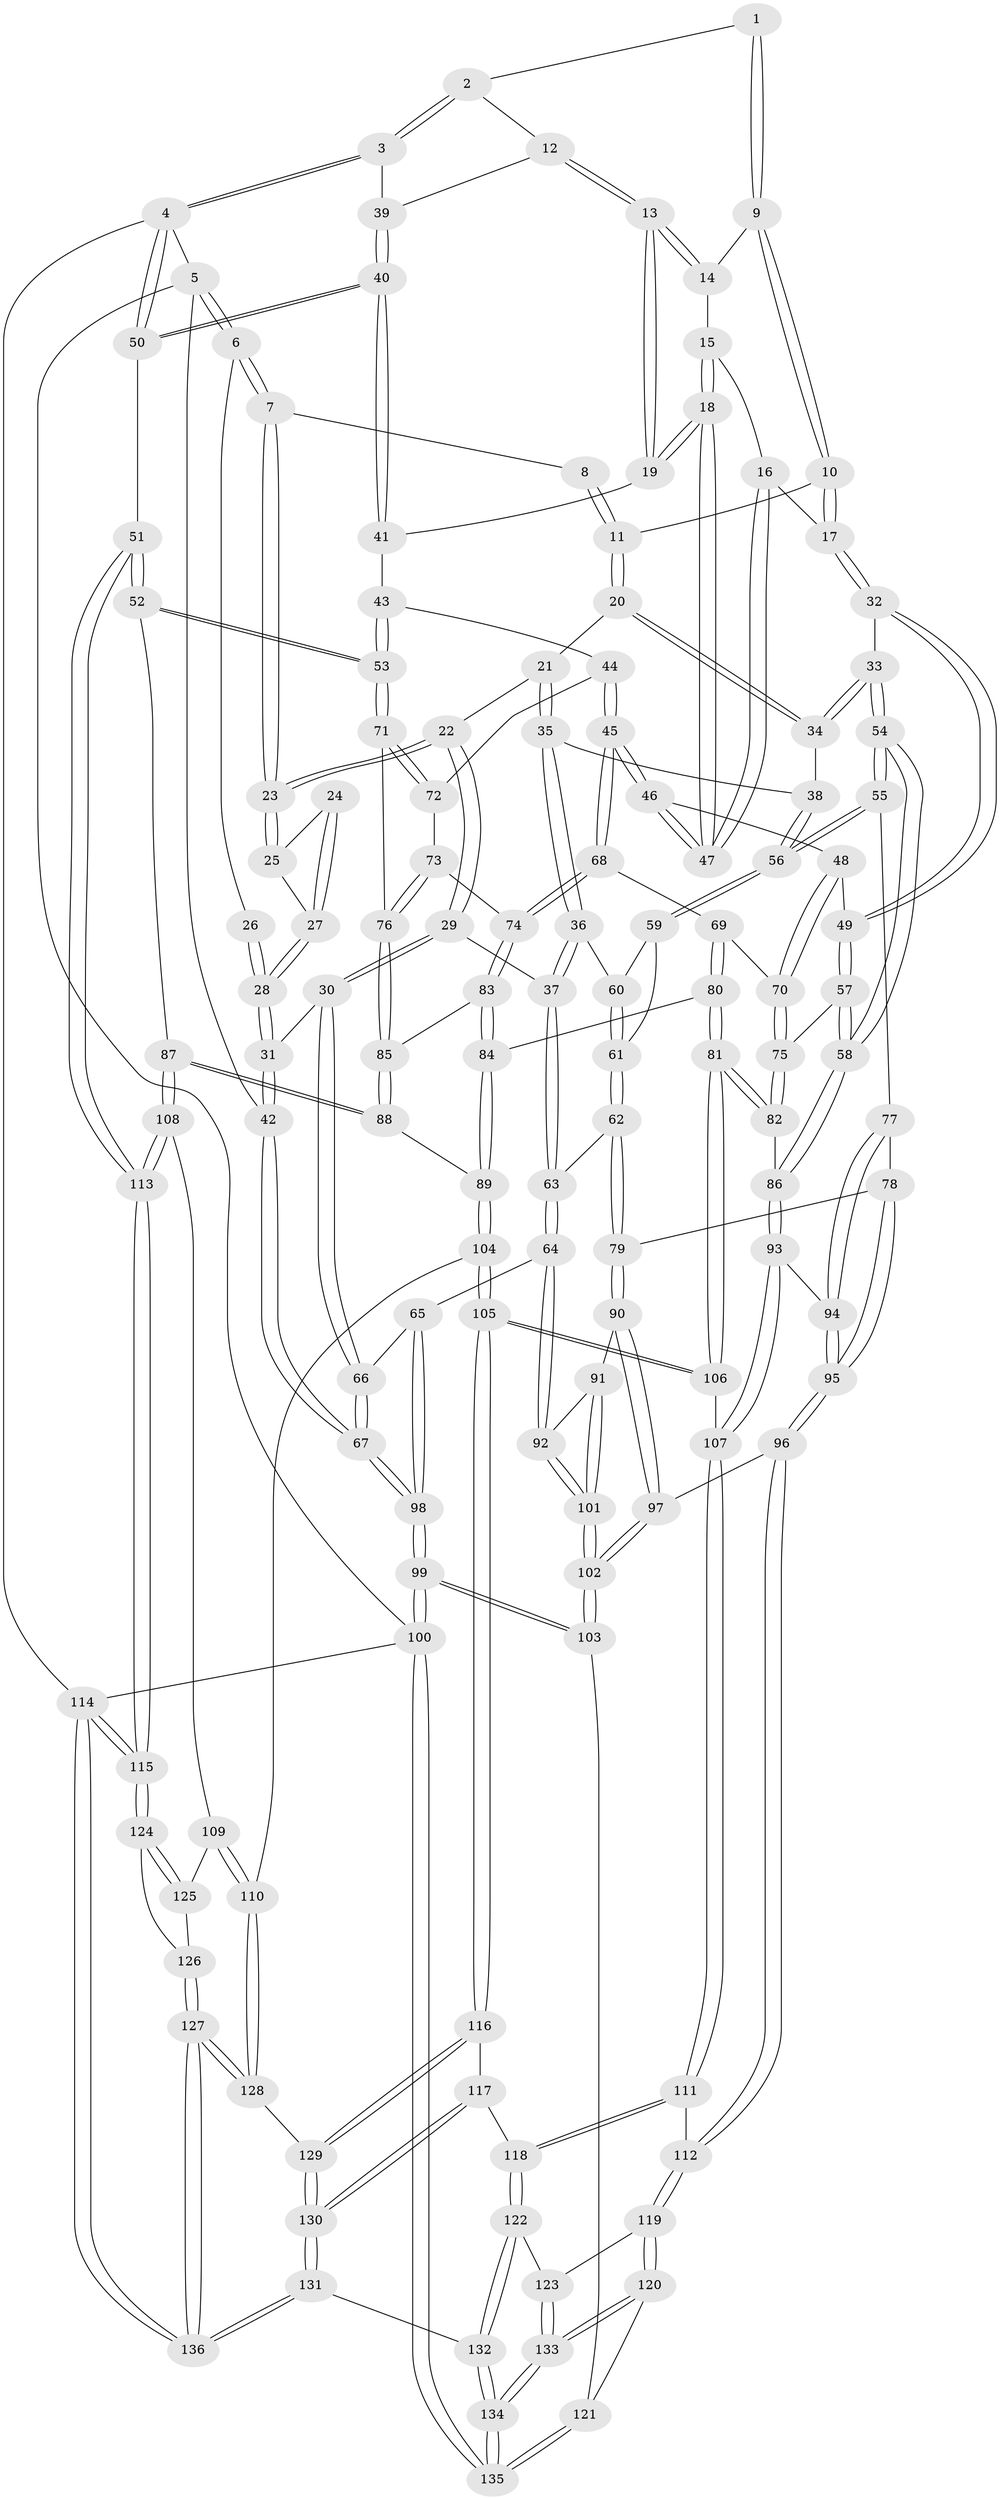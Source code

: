 // coarse degree distribution, {2: 0.07317073170731707, 3: 0.6707317073170732, 4: 0.17073170731707318, 5: 0.08536585365853659}
// Generated by graph-tools (version 1.1) at 2025/54/03/04/25 22:54:44]
// undirected, 136 vertices, 337 edges
graph export_dot {
  node [color=gray90,style=filled];
  1 [pos="+0.635905172171433+0"];
  2 [pos="+0.8771591784878685+0"];
  3 [pos="+1+0"];
  4 [pos="+1+0"];
  5 [pos="+0+0"];
  6 [pos="+0+0"];
  7 [pos="+0.003483838529676158+0"];
  8 [pos="+0.24416086538149356+0"];
  9 [pos="+0.6256369242111312+0"];
  10 [pos="+0.5061365213486493+0.10141103687103573"];
  11 [pos="+0.34207285955803773+0.08585381763803412"];
  12 [pos="+0.8156015526454437+0.1419060474906756"];
  13 [pos="+0.8043023905368847+0.16691072309075258"];
  14 [pos="+0.6622525137599462+0"];
  15 [pos="+0.665889005215554+0.024248536459917574"];
  16 [pos="+0.5855017474095425+0.21188448648887234"];
  17 [pos="+0.5572438337328468+0.19966237376291357"];
  18 [pos="+0.723359576044279+0.2264469776481751"];
  19 [pos="+0.7963900666736569+0.19533324771498226"];
  20 [pos="+0.32933493043663503+0.10633081154098688"];
  21 [pos="+0.19392135779481465+0.14458062747451325"];
  22 [pos="+0.1897235520272391+0.14383230510296402"];
  23 [pos="+0.18934667184698697+0.14351827913874335"];
  24 [pos="+0+0"];
  25 [pos="+0.10965584260045523+0.13971593031758292"];
  26 [pos="+0+0"];
  27 [pos="+0.07246205594067942+0.17498186619463768"];
  28 [pos="+0.05457443103748397+0.2053702870297882"];
  29 [pos="+0.08654198510741107+0.3065216059467059"];
  30 [pos="+0.07852515679537556+0.30681090728633303"];
  31 [pos="+0.03124863519419183+0.2908053963147759"];
  32 [pos="+0.45897776171151344+0.2663815466436389"];
  33 [pos="+0.43052475522190664+0.2780128365897505"];
  34 [pos="+0.3431169104320531+0.2409746565868023"];
  35 [pos="+0.24849136180949907+0.2913238681552025"];
  36 [pos="+0.22600950017470486+0.31071238908079674"];
  37 [pos="+0.10343903014923846+0.31208602146199715"];
  38 [pos="+0.2953734588349422+0.27875798876671265"];
  39 [pos="+0.932387102121685+0.09817473881901093"];
  40 [pos="+1+0.2638031258021392"];
  41 [pos="+0.8714613449341674+0.23383483088764853"];
  42 [pos="+0+0.3073983505547191"];
  43 [pos="+0.8599145776901538+0.31970421499293633"];
  44 [pos="+0.8308836505901994+0.39723114522385294"];
  45 [pos="+0.6940832171459759+0.34380911194072195"];
  46 [pos="+0.6727001417251771+0.2936857445479265"];
  47 [pos="+0.6735060187234434+0.26142320744978553"];
  48 [pos="+0.556586153986205+0.3849001170956572"];
  49 [pos="+0.5347207063060321+0.3961561144466147"];
  50 [pos="+1+0.3197066803122839"];
  51 [pos="+1+0.3984864981220046"];
  52 [pos="+0.9607083021492894+0.44892794873866404"];
  53 [pos="+0.9404182605693958+0.445458824042714"];
  54 [pos="+0.40875743840229256+0.4521768830446838"];
  55 [pos="+0.3871925734051989+0.4545567480020948"];
  56 [pos="+0.3718999862523625+0.4370661563828236"];
  57 [pos="+0.505804778877238+0.4230202288287918"];
  58 [pos="+0.40918201576705265+0.452363289192482"];
  59 [pos="+0.2986959049955543+0.3942716178502179"];
  60 [pos="+0.23589975726484805+0.34879556619031554"];
  61 [pos="+0.22301714020804725+0.4283248057373067"];
  62 [pos="+0.21053096451442588+0.48382637915262106"];
  63 [pos="+0.19429524184528063+0.4844529310203901"];
  64 [pos="+0.11171300803244218+0.5243493211522129"];
  65 [pos="+0.10900228076802249+0.5236745089725519"];
  66 [pos="+0.07553572809948168+0.4730588990800223"];
  67 [pos="+0+0.4012848581089098"];
  68 [pos="+0.6940207370585936+0.35359141529416616"];
  69 [pos="+0.6185126074465558+0.4709294466409563"];
  70 [pos="+0.605397345126975+0.47105328816133923"];
  71 [pos="+0.9111239850958014+0.4428014444846649"];
  72 [pos="+0.8345751074035749+0.4012018094056544"];
  73 [pos="+0.8021364153673531+0.44821675839152436"];
  74 [pos="+0.7233845318187865+0.4559306446903247"];
  75 [pos="+0.5681605824065862+0.4851976897167747"];
  76 [pos="+0.8118386020637338+0.5061075956498572"];
  77 [pos="+0.37124331729858184+0.46539960819323317"];
  78 [pos="+0.29632426683709595+0.49361655374737673"];
  79 [pos="+0.23882047364754574+0.4967149383714636"];
  80 [pos="+0.6637429212861984+0.5500265544549758"];
  81 [pos="+0.5925535062565975+0.5946616364911533"];
  82 [pos="+0.5534323648259718+0.570450077969561"];
  83 [pos="+0.7251459012770716+0.4771984237195083"];
  84 [pos="+0.6867874826894353+0.5475929108468248"];
  85 [pos="+0.8094781403933736+0.5088868444048852"];
  86 [pos="+0.4734647687894621+0.5631960615066843"];
  87 [pos="+0.8658845560554423+0.6011556889182075"];
  88 [pos="+0.8168420394765638+0.5762051391534242"];
  89 [pos="+0.7405320684571857+0.5981357150323032"];
  90 [pos="+0.23628036080371445+0.6411071204541114"];
  91 [pos="+0.186812282601621+0.6193134645786025"];
  92 [pos="+0.11682139410466547+0.5406364270938299"];
  93 [pos="+0.45262882462801657+0.6076141865016107"];
  94 [pos="+0.3566669504778513+0.5978257196158364"];
  95 [pos="+0.3139746995210288+0.6403472888337579"];
  96 [pos="+0.2846183041376237+0.7096304348411319"];
  97 [pos="+0.2773958665570981+0.7072648233347242"];
  98 [pos="+0+0.7008115173940781"];
  99 [pos="+0+0.724138677725823"];
  100 [pos="+0+1"];
  101 [pos="+0.10522731725775862+0.6636893276291999"];
  102 [pos="+0.061786440459944775+0.7648433722390007"];
  103 [pos="+0.044450784847934535+0.7762917808769157"];
  104 [pos="+0.7207792137675131+0.7434959300288049"];
  105 [pos="+0.6568966402847892+0.7662720890183801"];
  106 [pos="+0.6016617888303962+0.6921611449677634"];
  107 [pos="+0.44117935174899525+0.6919627530634099"];
  108 [pos="+0.8749506165261195+0.6199313468688249"];
  109 [pos="+0.8242319641926146+0.7455021557992707"];
  110 [pos="+0.7830310252099452+0.7538501332515921"];
  111 [pos="+0.4249506259344905+0.7101661978355251"];
  112 [pos="+0.28724661419718567+0.7120872471257431"];
  113 [pos="+1+0.6968621791063416"];
  114 [pos="+1+1"];
  115 [pos="+1+0.7328809742088602"];
  116 [pos="+0.6567326076055917+0.7666029743538675"];
  117 [pos="+0.46449792960837294+0.7971190497040411"];
  118 [pos="+0.4612938567473662+0.7969961625305005"];
  119 [pos="+0.28890401069107663+0.7355061035369692"];
  120 [pos="+0.1788158501510537+0.9230697744641554"];
  121 [pos="+0.11261504889926505+0.8779350370793905"];
  122 [pos="+0.4514307061079231+0.820002405625745"];
  123 [pos="+0.33604004803823595+0.8543377624833675"];
  124 [pos="+1+0.7436532897811247"];
  125 [pos="+0.8336341373844899+0.7500230058694785"];
  126 [pos="+0.9122204127313384+0.8888940365231885"];
  127 [pos="+0.869786160098133+0.961896861131347"];
  128 [pos="+0.8051113788046428+0.8959058413774486"];
  129 [pos="+0.6386962138606556+0.8963981979450465"];
  130 [pos="+0.626033788443303+0.9263030110663499"];
  131 [pos="+0.5558670113809457+1"];
  132 [pos="+0.5135547869992674+1"];
  133 [pos="+0.29458467765596313+1"];
  134 [pos="+0.33385261066081096+1"];
  135 [pos="+0+1"];
  136 [pos="+0.8607313460271132+1"];
  1 -- 2;
  1 -- 9;
  1 -- 9;
  2 -- 3;
  2 -- 3;
  2 -- 12;
  3 -- 4;
  3 -- 4;
  3 -- 39;
  4 -- 5;
  4 -- 50;
  4 -- 50;
  4 -- 114;
  5 -- 6;
  5 -- 6;
  5 -- 42;
  5 -- 100;
  6 -- 7;
  6 -- 7;
  6 -- 26;
  7 -- 8;
  7 -- 23;
  7 -- 23;
  8 -- 11;
  8 -- 11;
  9 -- 10;
  9 -- 10;
  9 -- 14;
  10 -- 11;
  10 -- 17;
  10 -- 17;
  11 -- 20;
  11 -- 20;
  12 -- 13;
  12 -- 13;
  12 -- 39;
  13 -- 14;
  13 -- 14;
  13 -- 19;
  13 -- 19;
  14 -- 15;
  15 -- 16;
  15 -- 18;
  15 -- 18;
  16 -- 17;
  16 -- 47;
  16 -- 47;
  17 -- 32;
  17 -- 32;
  18 -- 19;
  18 -- 19;
  18 -- 47;
  18 -- 47;
  19 -- 41;
  20 -- 21;
  20 -- 34;
  20 -- 34;
  21 -- 22;
  21 -- 35;
  21 -- 35;
  22 -- 23;
  22 -- 23;
  22 -- 29;
  22 -- 29;
  23 -- 25;
  23 -- 25;
  24 -- 25;
  24 -- 27;
  24 -- 27;
  25 -- 27;
  26 -- 28;
  26 -- 28;
  27 -- 28;
  27 -- 28;
  28 -- 31;
  28 -- 31;
  29 -- 30;
  29 -- 30;
  29 -- 37;
  30 -- 31;
  30 -- 66;
  30 -- 66;
  31 -- 42;
  31 -- 42;
  32 -- 33;
  32 -- 49;
  32 -- 49;
  33 -- 34;
  33 -- 34;
  33 -- 54;
  33 -- 54;
  34 -- 38;
  35 -- 36;
  35 -- 36;
  35 -- 38;
  36 -- 37;
  36 -- 37;
  36 -- 60;
  37 -- 63;
  37 -- 63;
  38 -- 56;
  38 -- 56;
  39 -- 40;
  39 -- 40;
  40 -- 41;
  40 -- 41;
  40 -- 50;
  40 -- 50;
  41 -- 43;
  42 -- 67;
  42 -- 67;
  43 -- 44;
  43 -- 53;
  43 -- 53;
  44 -- 45;
  44 -- 45;
  44 -- 72;
  45 -- 46;
  45 -- 46;
  45 -- 68;
  45 -- 68;
  46 -- 47;
  46 -- 47;
  46 -- 48;
  48 -- 49;
  48 -- 70;
  48 -- 70;
  49 -- 57;
  49 -- 57;
  50 -- 51;
  51 -- 52;
  51 -- 52;
  51 -- 113;
  51 -- 113;
  52 -- 53;
  52 -- 53;
  52 -- 87;
  53 -- 71;
  53 -- 71;
  54 -- 55;
  54 -- 55;
  54 -- 58;
  54 -- 58;
  55 -- 56;
  55 -- 56;
  55 -- 77;
  56 -- 59;
  56 -- 59;
  57 -- 58;
  57 -- 58;
  57 -- 75;
  58 -- 86;
  58 -- 86;
  59 -- 60;
  59 -- 61;
  60 -- 61;
  60 -- 61;
  61 -- 62;
  61 -- 62;
  62 -- 63;
  62 -- 79;
  62 -- 79;
  63 -- 64;
  63 -- 64;
  64 -- 65;
  64 -- 92;
  64 -- 92;
  65 -- 66;
  65 -- 98;
  65 -- 98;
  66 -- 67;
  66 -- 67;
  67 -- 98;
  67 -- 98;
  68 -- 69;
  68 -- 74;
  68 -- 74;
  69 -- 70;
  69 -- 80;
  69 -- 80;
  70 -- 75;
  70 -- 75;
  71 -- 72;
  71 -- 72;
  71 -- 76;
  72 -- 73;
  73 -- 74;
  73 -- 76;
  73 -- 76;
  74 -- 83;
  74 -- 83;
  75 -- 82;
  75 -- 82;
  76 -- 85;
  76 -- 85;
  77 -- 78;
  77 -- 94;
  77 -- 94;
  78 -- 79;
  78 -- 95;
  78 -- 95;
  79 -- 90;
  79 -- 90;
  80 -- 81;
  80 -- 81;
  80 -- 84;
  81 -- 82;
  81 -- 82;
  81 -- 106;
  81 -- 106;
  82 -- 86;
  83 -- 84;
  83 -- 84;
  83 -- 85;
  84 -- 89;
  84 -- 89;
  85 -- 88;
  85 -- 88;
  86 -- 93;
  86 -- 93;
  87 -- 88;
  87 -- 88;
  87 -- 108;
  87 -- 108;
  88 -- 89;
  89 -- 104;
  89 -- 104;
  90 -- 91;
  90 -- 97;
  90 -- 97;
  91 -- 92;
  91 -- 101;
  91 -- 101;
  92 -- 101;
  92 -- 101;
  93 -- 94;
  93 -- 107;
  93 -- 107;
  94 -- 95;
  94 -- 95;
  95 -- 96;
  95 -- 96;
  96 -- 97;
  96 -- 112;
  96 -- 112;
  97 -- 102;
  97 -- 102;
  98 -- 99;
  98 -- 99;
  99 -- 100;
  99 -- 100;
  99 -- 103;
  99 -- 103;
  100 -- 135;
  100 -- 135;
  100 -- 114;
  101 -- 102;
  101 -- 102;
  102 -- 103;
  102 -- 103;
  103 -- 121;
  104 -- 105;
  104 -- 105;
  104 -- 110;
  105 -- 106;
  105 -- 106;
  105 -- 116;
  105 -- 116;
  106 -- 107;
  107 -- 111;
  107 -- 111;
  108 -- 109;
  108 -- 113;
  108 -- 113;
  109 -- 110;
  109 -- 110;
  109 -- 125;
  110 -- 128;
  110 -- 128;
  111 -- 112;
  111 -- 118;
  111 -- 118;
  112 -- 119;
  112 -- 119;
  113 -- 115;
  113 -- 115;
  114 -- 115;
  114 -- 115;
  114 -- 136;
  114 -- 136;
  115 -- 124;
  115 -- 124;
  116 -- 117;
  116 -- 129;
  116 -- 129;
  117 -- 118;
  117 -- 130;
  117 -- 130;
  118 -- 122;
  118 -- 122;
  119 -- 120;
  119 -- 120;
  119 -- 123;
  120 -- 121;
  120 -- 133;
  120 -- 133;
  121 -- 135;
  121 -- 135;
  122 -- 123;
  122 -- 132;
  122 -- 132;
  123 -- 133;
  123 -- 133;
  124 -- 125;
  124 -- 125;
  124 -- 126;
  125 -- 126;
  126 -- 127;
  126 -- 127;
  127 -- 128;
  127 -- 128;
  127 -- 136;
  127 -- 136;
  128 -- 129;
  129 -- 130;
  129 -- 130;
  130 -- 131;
  130 -- 131;
  131 -- 132;
  131 -- 136;
  131 -- 136;
  132 -- 134;
  132 -- 134;
  133 -- 134;
  133 -- 134;
  134 -- 135;
  134 -- 135;
}
